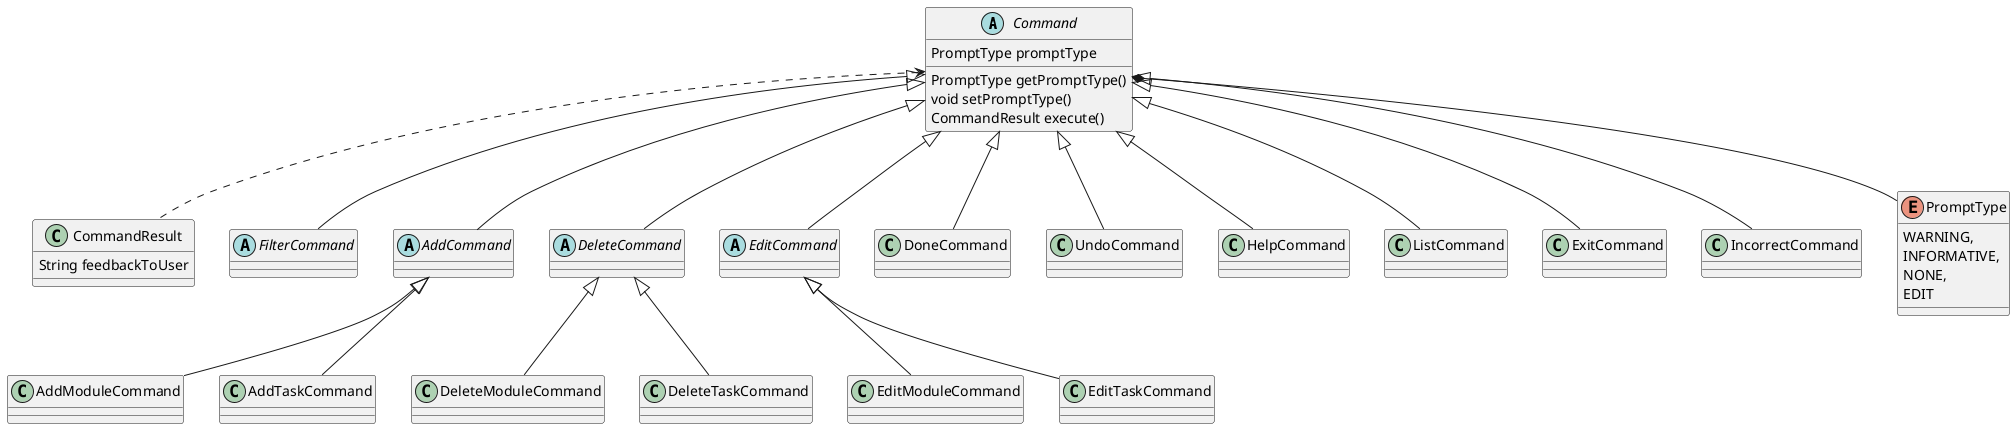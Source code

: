 @startuml


abstract class Command {
    PromptType promptType
    PromptType getPromptType()
    void setPromptType()
    CommandResult execute()
}

class CommandResult {
    String feedbackToUser
}

abstract class FilterCommand

abstract class AddCommand
class AddModuleCommand
class AddTaskCommand

abstract class DeleteCommand
class DeleteModuleCommand
class DeleteTaskCommand

abstract class EditCommand
class EditModuleCommand
class EditTaskCommand

class DoneCommand
class UndoCommand
class HelpCommand
class ListCommand
class ExitCommand
class IncorrectCommand
enum PromptType {
    WARNING,
    INFORMATIVE,
    NONE,
    EDIT
}

AddCommand <|-- AddModuleCommand
AddCommand <|-- AddTaskCommand
DeleteCommand <|-- DeleteModuleCommand
DeleteCommand <|-- DeleteTaskCommand
EditCommand <|-- EditModuleCommand
EditCommand <|-- EditTaskCommand

Command <|-- AddCommand
Command <|-- DeleteCommand
Command <|-- EditCommand
Command <|-- FilterCommand
Command <|-- DoneCommand
Command <|-- HelpCommand
Command <|-- ListCommand
Command <|-- UndoCommand
Command <|-- ExitCommand
Command <|-- IncorrectCommand

Command *-- PromptType
Command <.. CommandResult


@enduml